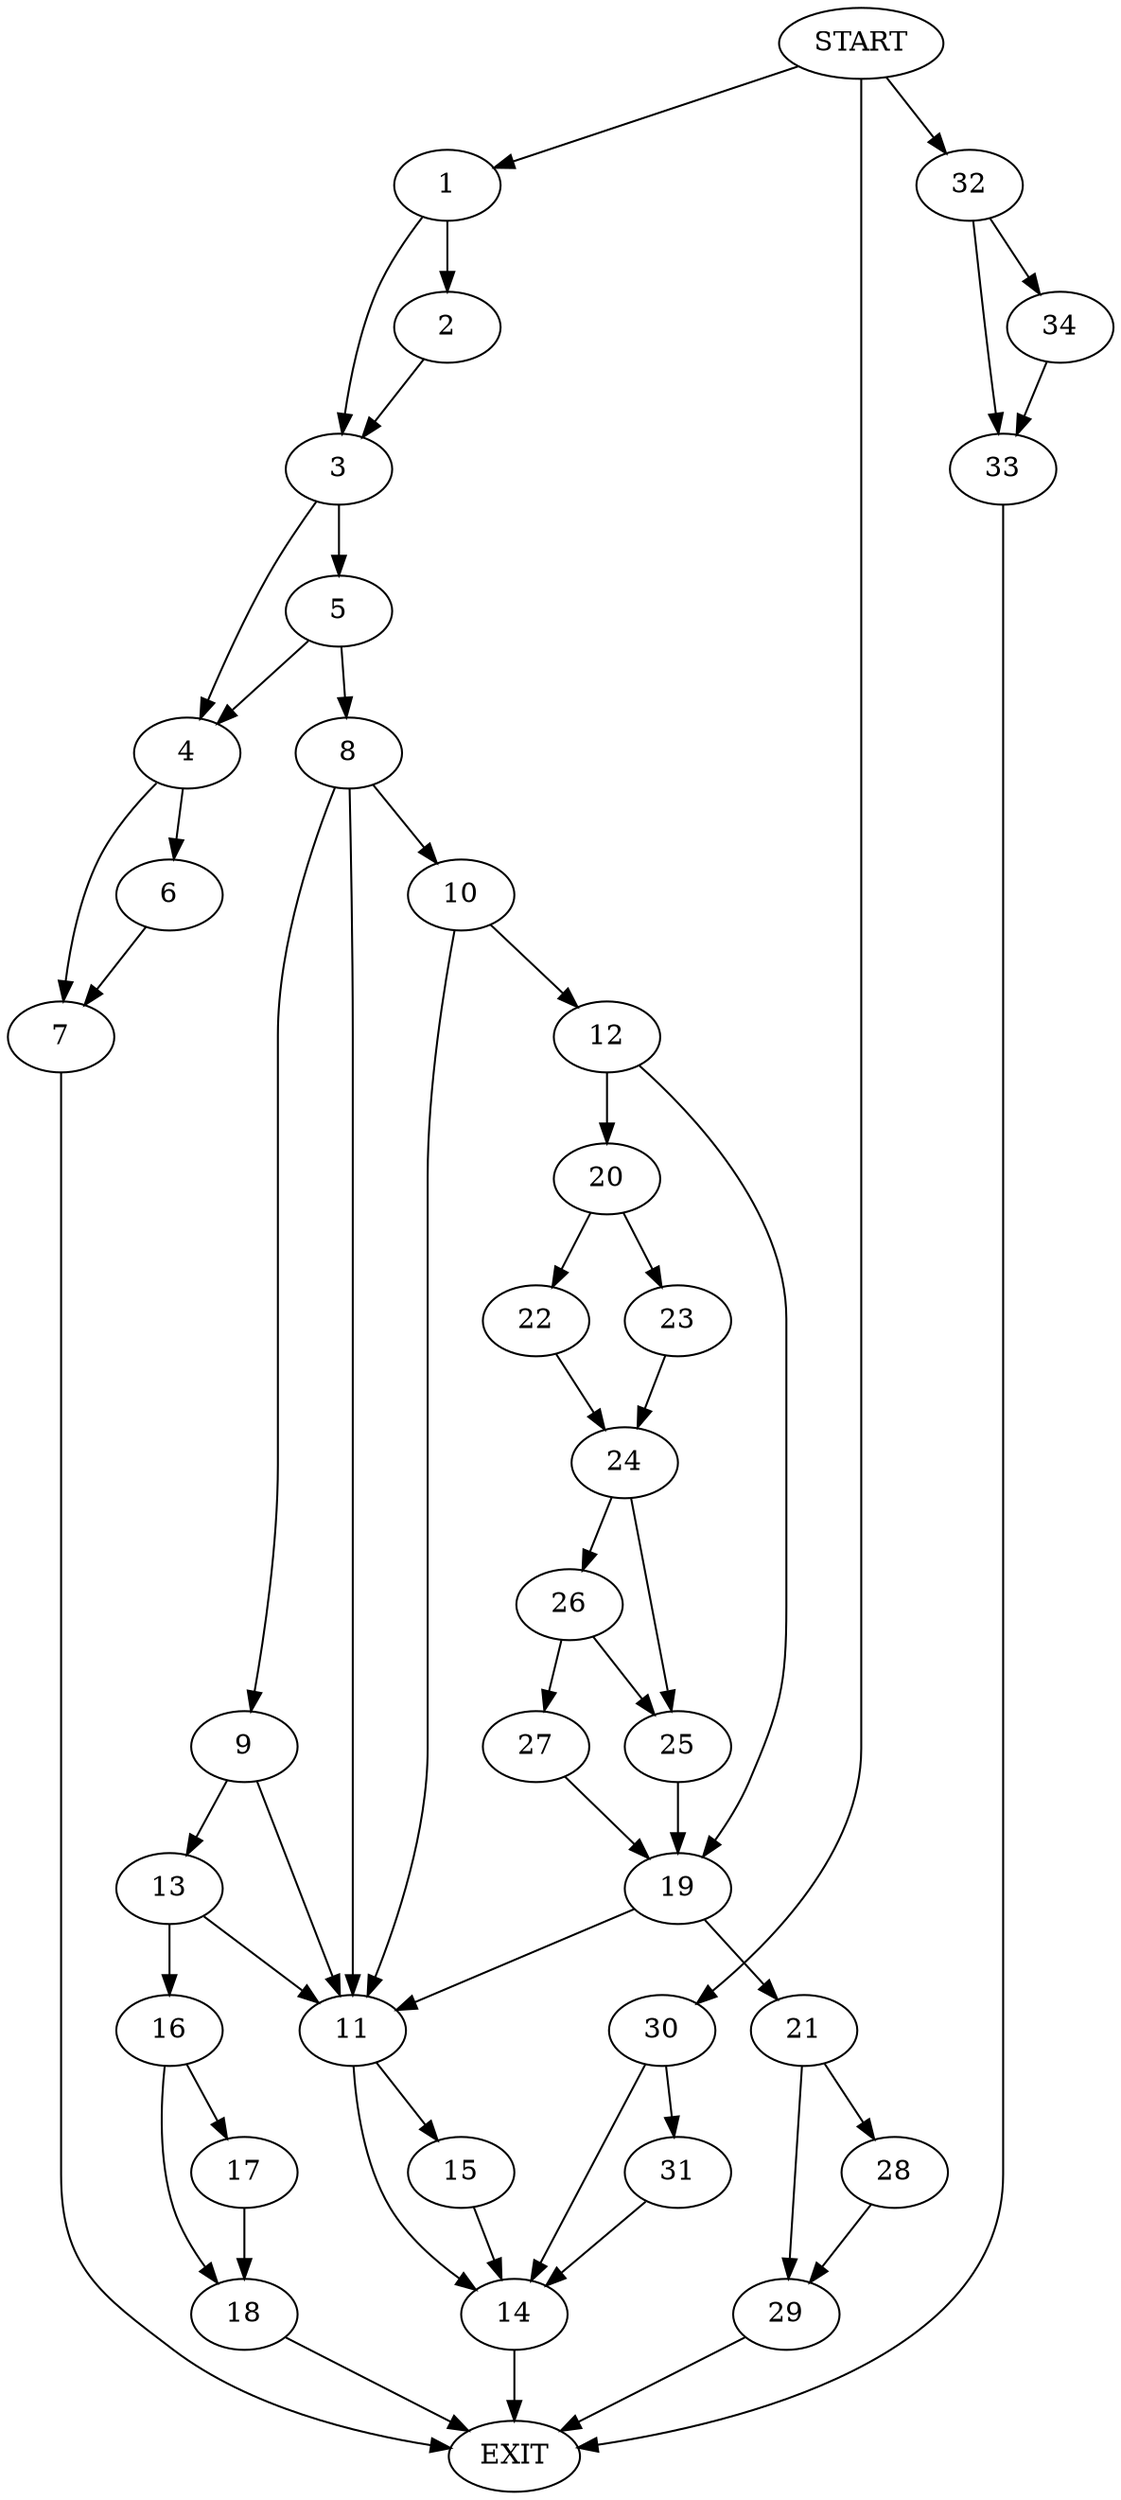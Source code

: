 digraph {
0 [label="START"]
35 [label="EXIT"]
0 -> 1
1 -> 2
1 -> 3
3 -> 4
3 -> 5
2 -> 3
4 -> 6
4 -> 7
5 -> 4
5 -> 8
8 -> 9
8 -> 10
8 -> 11
7 -> 35
6 -> 7
10 -> 12
10 -> 11
9 -> 11
9 -> 13
11 -> 14
11 -> 15
13 -> 16
13 -> 11
16 -> 17
16 -> 18
17 -> 18
18 -> 35
12 -> 19
12 -> 20
19 -> 21
19 -> 11
20 -> 22
20 -> 23
22 -> 24
23 -> 24
24 -> 25
24 -> 26
25 -> 19
26 -> 27
26 -> 25
27 -> 19
21 -> 28
21 -> 29
28 -> 29
29 -> 35
15 -> 14
14 -> 35
0 -> 30
30 -> 14
30 -> 31
31 -> 14
0 -> 32
32 -> 33
32 -> 34
33 -> 35
34 -> 33
}
